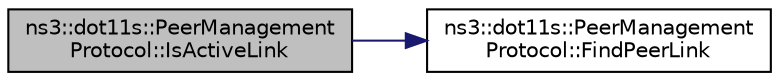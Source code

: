 digraph "ns3::dot11s::PeerManagementProtocol::IsActiveLink"
{
 // LATEX_PDF_SIZE
  edge [fontname="Helvetica",fontsize="10",labelfontname="Helvetica",labelfontsize="10"];
  node [fontname="Helvetica",fontsize="10",shape=record];
  rankdir="LR";
  Node1 [label="ns3::dot11s::PeerManagement\lProtocol::IsActiveLink",height=0.2,width=0.4,color="black", fillcolor="grey75", style="filled", fontcolor="black",tooltip="Checks if there is established link."];
  Node1 -> Node2 [color="midnightblue",fontsize="10",style="solid",fontname="Helvetica"];
  Node2 [label="ns3::dot11s::PeerManagement\lProtocol::FindPeerLink",height=0.2,width=0.4,color="black", fillcolor="white", style="filled",URL="$classns3_1_1dot11s_1_1_peer_management_protocol.html#adc13cd9c290c7098d598af016b606133",tooltip="Find active peer link by my interface and peer interface MAC."];
}
